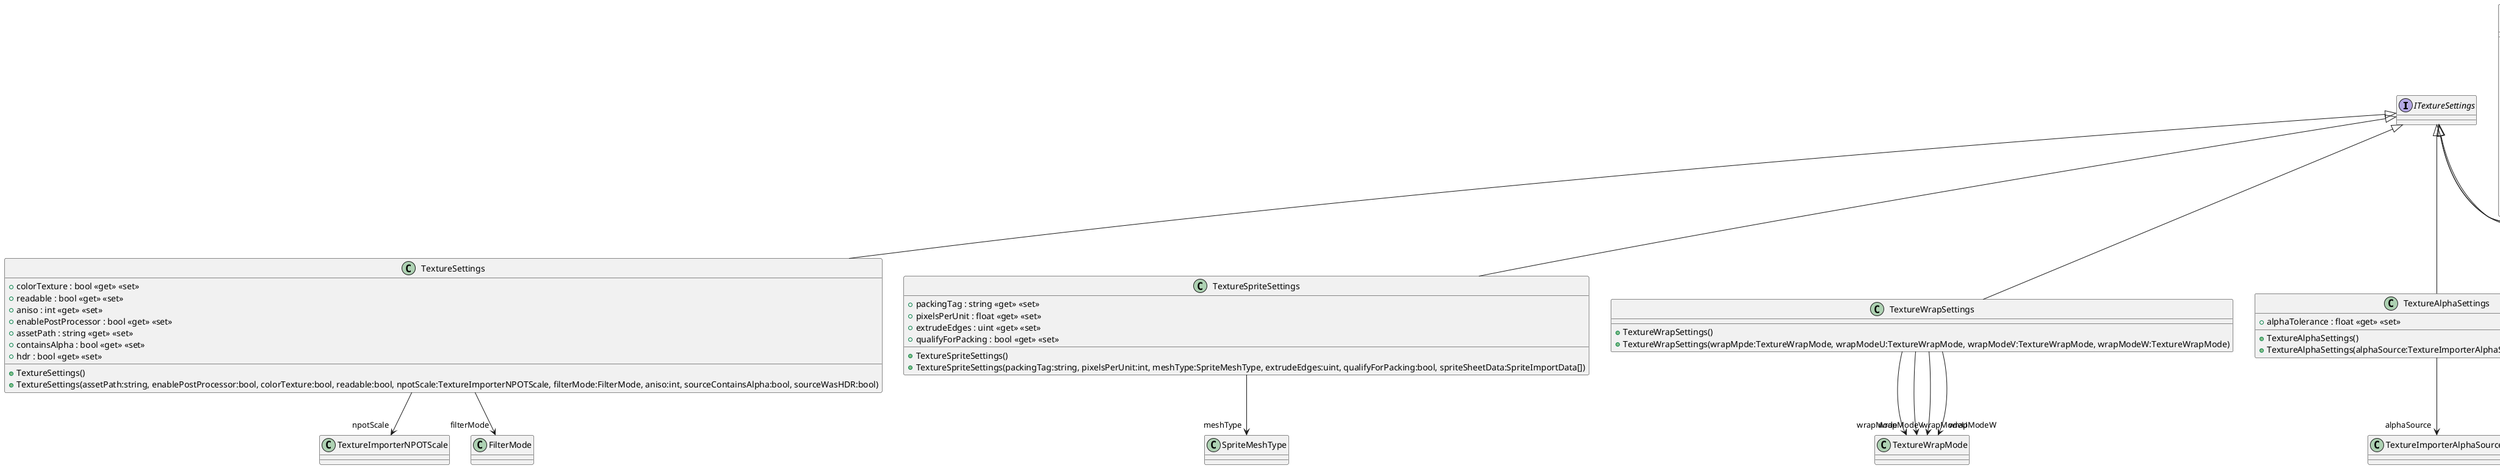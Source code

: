 @startuml
interface ITextureSettings {
}
class TextureSettings {
    + TextureSettings()
    + TextureSettings(assetPath:string, enablePostProcessor:bool, colorTexture:bool, readable:bool, npotScale:TextureImporterNPOTScale, filterMode:FilterMode, aniso:int, sourceContainsAlpha:bool, sourceWasHDR:bool)
    + colorTexture : bool <<get>> <<set>>
    + readable : bool <<get>> <<set>>
    + aniso : int <<get>> <<set>>
    + enablePostProcessor : bool <<get>> <<set>>
    + assetPath : string <<get>> <<set>>
    + containsAlpha : bool <<get>> <<set>>
    + hdr : bool <<get>> <<set>>
}
class TextureSpriteSettings {
    + packingTag : string <<get>> <<set>>
    + pixelsPerUnit : float <<get>> <<set>>
    + extrudeEdges : uint <<get>> <<set>>
    + qualifyForPacking : bool <<get>> <<set>>
    + TextureSpriteSettings()
    + TextureSpriteSettings(packingTag:string, pixelsPerUnit:int, meshType:SpriteMeshType, extrudeEdges:uint, qualifyForPacking:bool, spriteSheetData:SpriteImportData[])
}
class TextureWrapSettings {
    + TextureWrapSettings()
    + TextureWrapSettings(wrapMpde:TextureWrapMode, wrapModeU:TextureWrapMode, wrapModeV:TextureWrapMode, wrapModeW:TextureWrapMode)
}
class TextureAlphaSettings {
    + alphaTolerance : float <<get>> <<set>>
    + TextureAlphaSettings()
    + TextureAlphaSettings(alphaSource:TextureImporterAlphaSource, alphaTolerance:float)
}
class TextureMipmapSettings {
    + bias : float <<get>> <<set>>
    + borderMipmap : bool <<get>> <<set>>
    + fadeout : bool <<get>> <<set>>
    + preserveCoverage : bool <<get>> <<set>>
    + fadeDistanceStart : int <<get>> <<set>>
    + fadeDistanceEnd : int <<get>> <<set>>
    + streamingMipmaps : bool <<get>> <<set>>
    + streamingMipmapsPriority : int <<get>> <<set>>
    + TextureMipmapSettings()
    + TextureMipmapSettings(filter:TextureImporterMipFilter, bias:float, borderMipmap:bool, fadeout:bool, preserveCoverage:bool, fadeDistanceStart:int, fadeDistanceEnd:int, streamingMipmaps:bool, streamingMipmapsPriority:int)
}
class TextureNormalSettings {
    + generateFromGrayScale : bool <<get>> <<set>>
    + bumpiness : float <<get>> <<set>>
    + TextureNormalSettings()
    + TextureNormalSettings(filter:TextureImporterNormalFilter, generateFromGrayScale:bool, bumpiness:float)
}
class TextureCubemapSettings {
    + seamless : bool <<get>> <<set>>
    + TextureCubemapSettings()
    + TextureCubemapSettings(convolution:TextureImporterCubemapConvolution, mode:TextureImporterGenerateCubemap, seamless:bool)
}
class TextureGeneratorHelper <<static>> {
    + {static} GenerateTextureSprite(buffer:NativeArray<Color32>, bufferWidth:int, bufferHeight:int, settings:TextureSettings, platformSettings:TextureImporterPlatformSettings, spriteSettings:TextureSpriteSettings, alphaSettings:TextureAlphaSettings, mipmapSettings:TextureMipmapSettings, wrapSettings:TextureWrapSettings) : TextureGenerationOutput
    + {static} GenerateLightmap(buffer:NativeArray<Color32>, bufferWidth:int, bufferHeight:int, settings:TextureSettings, platformSettings:TextureImporterPlatformSettings, mipmapSettings:TextureMipmapSettings, wrapSettings:TextureWrapSettings) : TextureGenerationOutput
    + {static} GenerateCookie(buffer:NativeArray<Color32>, bufferWidth:int, bufferHeight:int, settings:TextureSettings, platformSettings:TextureImporterPlatformSettings, alphaSettings:TextureAlphaSettings, mipmapSettings:TextureMipmapSettings, cubemapSettings:TextureCubemapSettings, wrapSettings:TextureWrapSettings) : TextureGenerationOutput
    + {static} GenerateNormalMap(buffer:NativeArray<Color32>, bufferWidth:int, bufferHeight:int, settings:TextureSettings, platformSettings:TextureImporterPlatformSettings, normalSettings:TextureNormalSettings, mipmapSettings:TextureMipmapSettings, cubemapSettings:TextureCubemapSettings, wrapSettings:TextureWrapSettings) : TextureGenerationOutput
    + {static} GenerateTextureGUI(buffer:NativeArray<Color32>, bufferWidth:int, bufferHeight:int, settings:TextureSettings, platformSettings:TextureImporterPlatformSettings, alphaSettings:TextureAlphaSettings, mipmapSettings:TextureMipmapSettings, wrapSettings:TextureWrapSettings) : TextureGenerationOutput
    + {static} GenerateTextureSingleChannel(buffer:NativeArray<Color32>, bufferWidth:int, bufferHeight:int, settings:TextureSettings, platformSettings:TextureImporterPlatformSettings, alphaSettings:TextureAlphaSettings, mipmapSettings:TextureMipmapSettings, cubemapSettings:TextureCubemapSettings, wrapSettings:TextureWrapSettings) : TextureGenerationOutput
    + {static} GenerateTextureCursor(buffer:NativeArray<Color32>, bufferWidth:int, bufferHeight:int, settings:TextureSettings, platformSettings:TextureImporterPlatformSettings, alphaSettings:TextureAlphaSettings, mipmapSettings:TextureMipmapSettings, wrapSettings:TextureWrapSettings) : TextureGenerationOutput
    + {static} GenerateTextureDefault(buffer:NativeArray<Color32>, bufferWidth:int, bufferHeight:int, settings:TextureSettings, platformSettings:TextureImporterPlatformSettings, alphaSettings:TextureAlphaSettings, mipmapSettings:TextureMipmapSettings, cubemapSettings:TextureCubemapSettings, wrapSettings:TextureWrapSettings) : TextureGenerationOutput
    + {static} ExtractTextureSettings(tis:TextureImporterSettings) : TextureSettings
    + {static} ExtractTextureSpriteSettings(tis:TextureImporterSettings) : TextureSpriteSettings
    + {static} ExtractTextureWrapSettings(tis:TextureImporterSettings) : TextureWrapSettings
    + {static} ExtractTextureAlphaSettings(settings:TextureImporterSettings) : TextureAlphaSettings
    + {static} ExtractTextureMipmapSettings(settings:TextureImporterSettings) : TextureMipmapSettings
    + {static} ExtractTextureNormalSettings(settings:TextureImporterSettings) : TextureNormalSettings
    + {static} ExtractTextureCubemapSettings(settings:TextureImporterSettings) : TextureCubemapSettings
}
ITextureSettings <|-- TextureSettings
TextureSettings --> "npotScale" TextureImporterNPOTScale
TextureSettings --> "filterMode" FilterMode
ITextureSettings <|-- TextureSpriteSettings
TextureSpriteSettings --> "meshType" SpriteMeshType
ITextureSettings <|-- TextureWrapSettings
TextureWrapSettings --> "wrapMode" TextureWrapMode
TextureWrapSettings --> "wrapModeU" TextureWrapMode
TextureWrapSettings --> "wrapModeV" TextureWrapMode
TextureWrapSettings --> "wrapModeW" TextureWrapMode
ITextureSettings <|-- TextureAlphaSettings
TextureAlphaSettings --> "alphaSource" TextureImporterAlphaSource
ITextureSettings <|-- TextureMipmapSettings
TextureMipmapSettings --> "filter" TextureImporterMipFilter
ITextureSettings <|-- TextureNormalSettings
TextureNormalSettings --> "filter" TextureImporterNormalFilter
ITextureSettings <|-- TextureCubemapSettings
TextureCubemapSettings --> "convolution" TextureImporterCubemapConvolution
TextureCubemapSettings --> "mode" TextureImporterGenerateCubemap
@enduml
